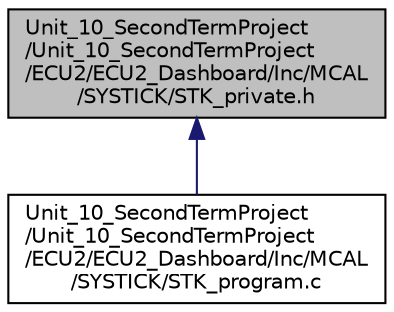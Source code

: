 digraph "Unit_10_SecondTermProject/Unit_10_SecondTermProject/ECU2/ECU2_Dashboard/Inc/MCAL/SYSTICK/STK_private.h"
{
 // LATEX_PDF_SIZE
  edge [fontname="Helvetica",fontsize="10",labelfontname="Helvetica",labelfontsize="10"];
  node [fontname="Helvetica",fontsize="10",shape=record];
  Node1 [label="Unit_10_SecondTermProject\l/Unit_10_SecondTermProject\l/ECU2/ECU2_Dashboard/Inc/MCAL\l/SYSTICK/STK_private.h",height=0.2,width=0.4,color="black", fillcolor="grey75", style="filled", fontcolor="black",tooltip=" "];
  Node1 -> Node2 [dir="back",color="midnightblue",fontsize="10",style="solid",fontname="Helvetica"];
  Node2 [label="Unit_10_SecondTermProject\l/Unit_10_SecondTermProject\l/ECU2/ECU2_Dashboard/Inc/MCAL\l/SYSTICK/STK_program.c",height=0.2,width=0.4,color="black", fillcolor="white", style="filled",URL="$_s_t_k__program_8c.html",tooltip=" "];
}
